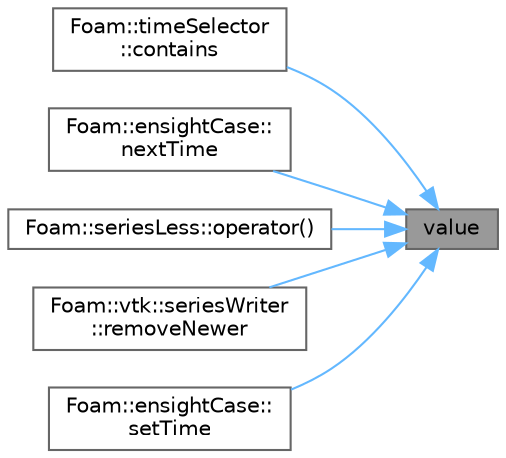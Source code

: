 digraph "value"
{
 // LATEX_PDF_SIZE
  bgcolor="transparent";
  edge [fontname=Helvetica,fontsize=10,labelfontname=Helvetica,labelfontsize=10];
  node [fontname=Helvetica,fontsize=10,shape=box,height=0.2,width=0.4];
  rankdir="RL";
  Node1 [id="Node000001",label="value",height=0.2,width=0.4,color="gray40", fillcolor="grey60", style="filled", fontcolor="black",tooltip=" "];
  Node1 -> Node2 [id="edge1_Node000001_Node000002",dir="back",color="steelblue1",style="solid",tooltip=" "];
  Node2 [id="Node000002",label="Foam::timeSelector\l::contains",height=0.2,width=0.4,color="grey40", fillcolor="white", style="filled",URL="$classFoam_1_1timeSelector.html#ab9c6a2bf6b6e03c1695310c3e2ca8a49",tooltip=" "];
  Node1 -> Node3 [id="edge2_Node000001_Node000003",dir="back",color="steelblue1",style="solid",tooltip=" "];
  Node3 [id="Node000003",label="Foam::ensightCase::\lnextTime",height=0.2,width=0.4,color="grey40", fillcolor="white", style="filled",URL="$classFoam_1_1ensightCase.html#aac02ce037856981f715e695f3a90e103",tooltip=" "];
  Node1 -> Node4 [id="edge3_Node000001_Node000004",dir="back",color="steelblue1",style="solid",tooltip=" "];
  Node4 [id="Node000004",label="Foam::seriesLess::operator()",height=0.2,width=0.4,color="grey40", fillcolor="white", style="filled",URL="$structFoam_1_1seriesLess.html#a0144658f505a9e36420f5f9b297576fc",tooltip=" "];
  Node1 -> Node5 [id="edge4_Node000001_Node000005",dir="back",color="steelblue1",style="solid",tooltip=" "];
  Node5 [id="Node000005",label="Foam::vtk::seriesWriter\l::removeNewer",height=0.2,width=0.4,color="grey40", fillcolor="white", style="filled",URL="$classFoam_1_1vtk_1_1seriesWriter.html#a56fa36b812d4f3e58efc69efd678570f",tooltip=" "];
  Node1 -> Node6 [id="edge5_Node000001_Node000006",dir="back",color="steelblue1",style="solid",tooltip=" "];
  Node6 [id="Node000006",label="Foam::ensightCase::\lsetTime",height=0.2,width=0.4,color="grey40", fillcolor="white", style="filled",URL="$classFoam_1_1ensightCase.html#adf10d7217088c4c1b7e404247c1e00cd",tooltip=" "];
}
